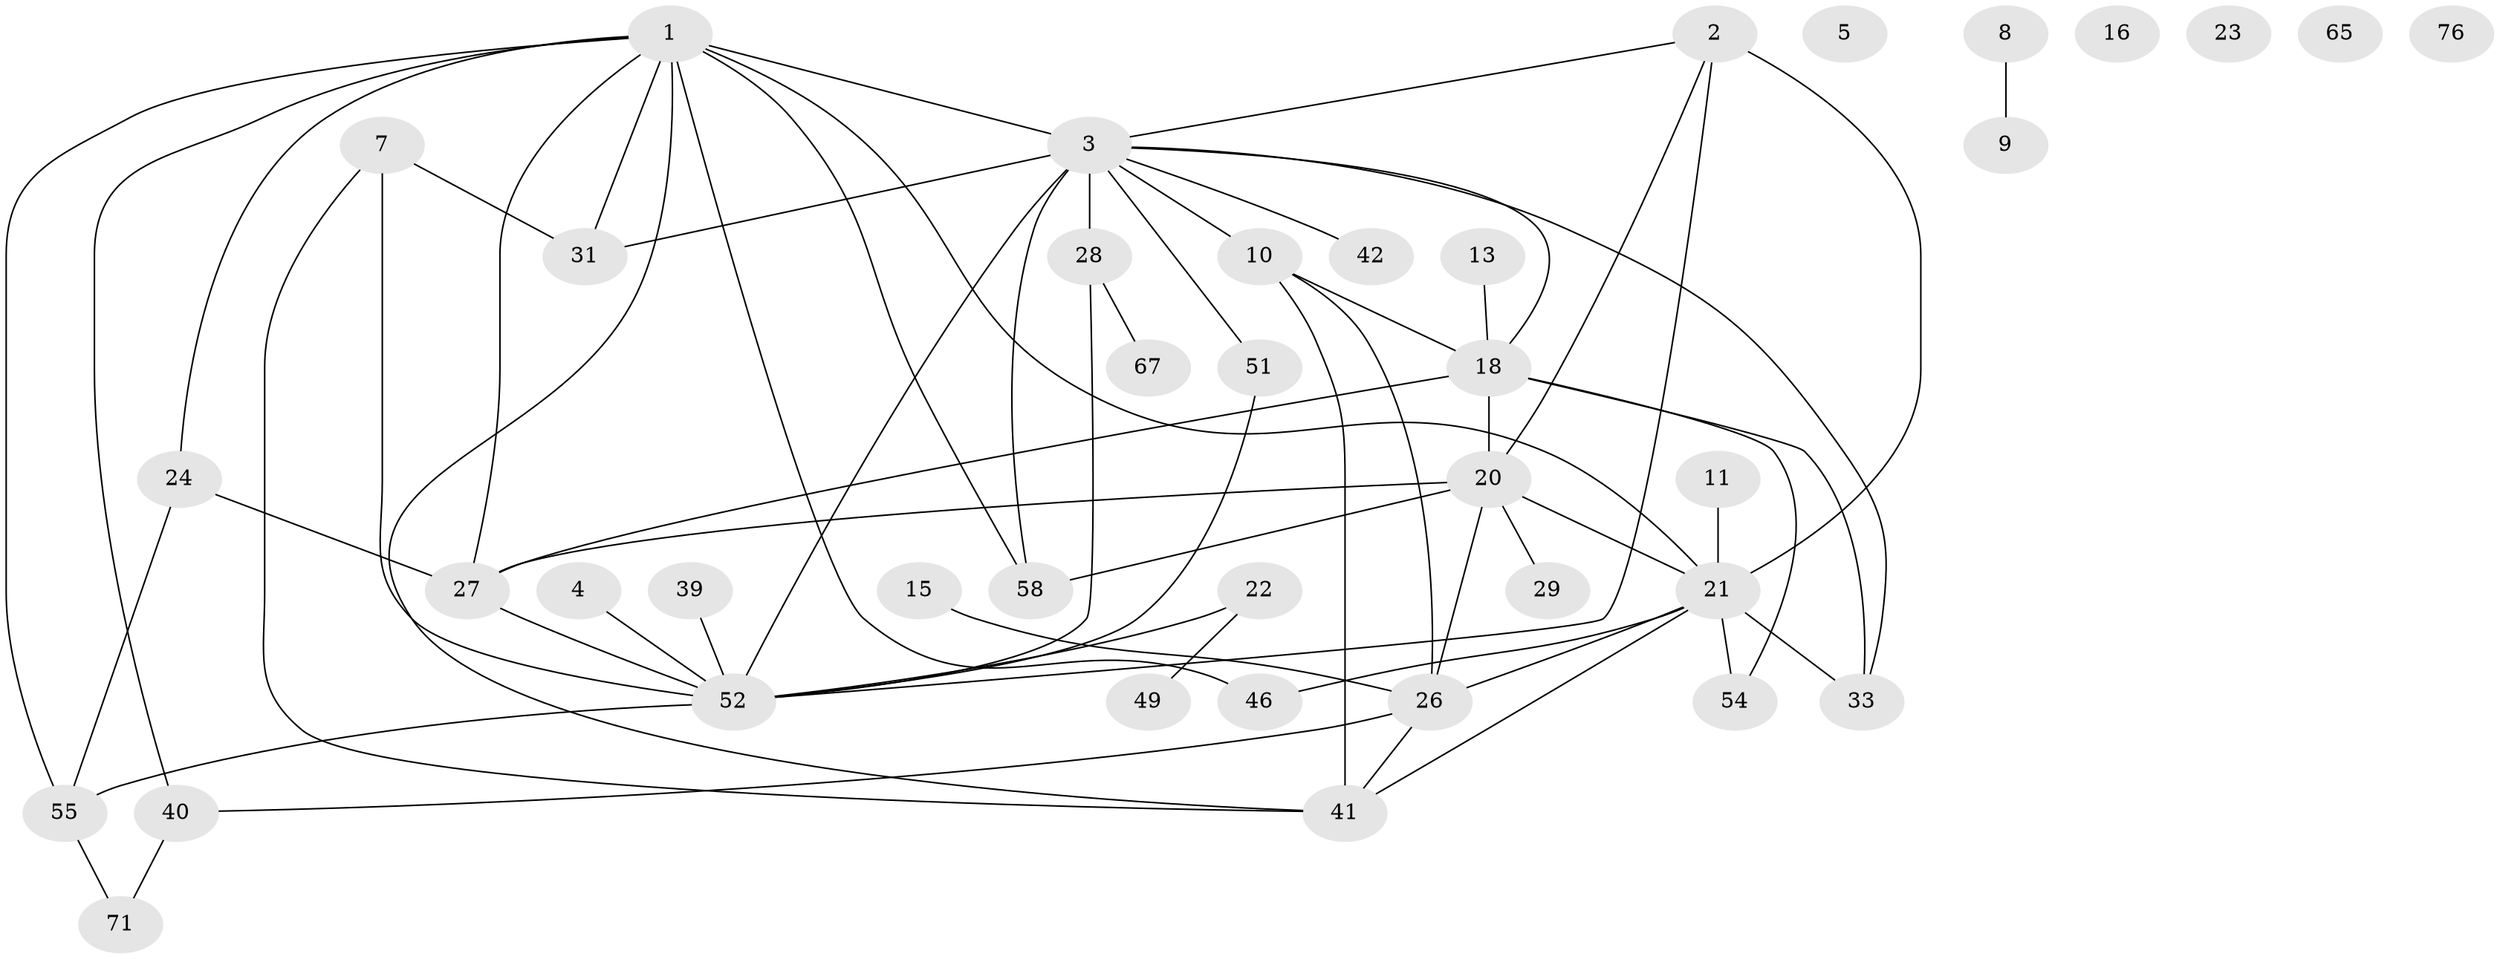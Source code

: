 // original degree distribution, {5: 0.06172839506172839, 2: 0.2222222222222222, 3: 0.19753086419753085, 1: 0.2345679012345679, 0: 0.06172839506172839, 8: 0.012345679012345678, 6: 0.037037037037037035, 4: 0.14814814814814814, 7: 0.024691358024691357}
// Generated by graph-tools (version 1.1) at 2025/12/03/09/25 04:12:52]
// undirected, 40 vertices, 62 edges
graph export_dot {
graph [start="1"]
  node [color=gray90,style=filled];
  1 [super="+14+17+56"];
  2 [super="+59"];
  3 [super="+6"];
  4;
  5;
  7 [super="+45+69"];
  8;
  9;
  10 [super="+25+80"];
  11 [super="+30"];
  13 [super="+61"];
  15;
  16;
  18 [super="+19+36+57"];
  20 [super="+35+37"];
  21 [super="+53+34"];
  22;
  23;
  24 [super="+63"];
  26 [super="+70+62"];
  27 [super="+32"];
  28 [super="+72"];
  29;
  31;
  33;
  39;
  40;
  41 [super="+75+43"];
  42;
  46;
  49;
  51;
  52 [super="+60+79+66"];
  54;
  55;
  58;
  65;
  67;
  71;
  76;
  1 -- 40;
  1 -- 46;
  1 -- 31;
  1 -- 41;
  1 -- 21;
  1 -- 55;
  1 -- 58;
  1 -- 27 [weight=2];
  1 -- 24;
  1 -- 3 [weight=3];
  2 -- 21;
  2 -- 20;
  2 -- 52;
  2 -- 3;
  3 -- 51;
  3 -- 52;
  3 -- 33;
  3 -- 10;
  3 -- 42;
  3 -- 18;
  3 -- 58;
  3 -- 28;
  3 -- 31;
  4 -- 52;
  7 -- 31;
  7 -- 41;
  7 -- 52;
  8 -- 9;
  10 -- 41;
  10 -- 18;
  10 -- 26;
  11 -- 21;
  13 -- 18;
  15 -- 26;
  18 -- 54;
  18 -- 20;
  18 -- 33;
  18 -- 27;
  20 -- 58;
  20 -- 27 [weight=2];
  20 -- 29;
  20 -- 21;
  20 -- 26;
  21 -- 33;
  21 -- 41;
  21 -- 46;
  21 -- 54;
  21 -- 26;
  22 -- 49;
  22 -- 52;
  24 -- 55;
  24 -- 27 [weight=2];
  26 -- 40;
  26 -- 41;
  27 -- 52;
  28 -- 67;
  28 -- 52;
  39 -- 52;
  40 -- 71;
  51 -- 52;
  52 -- 55;
  55 -- 71;
}
